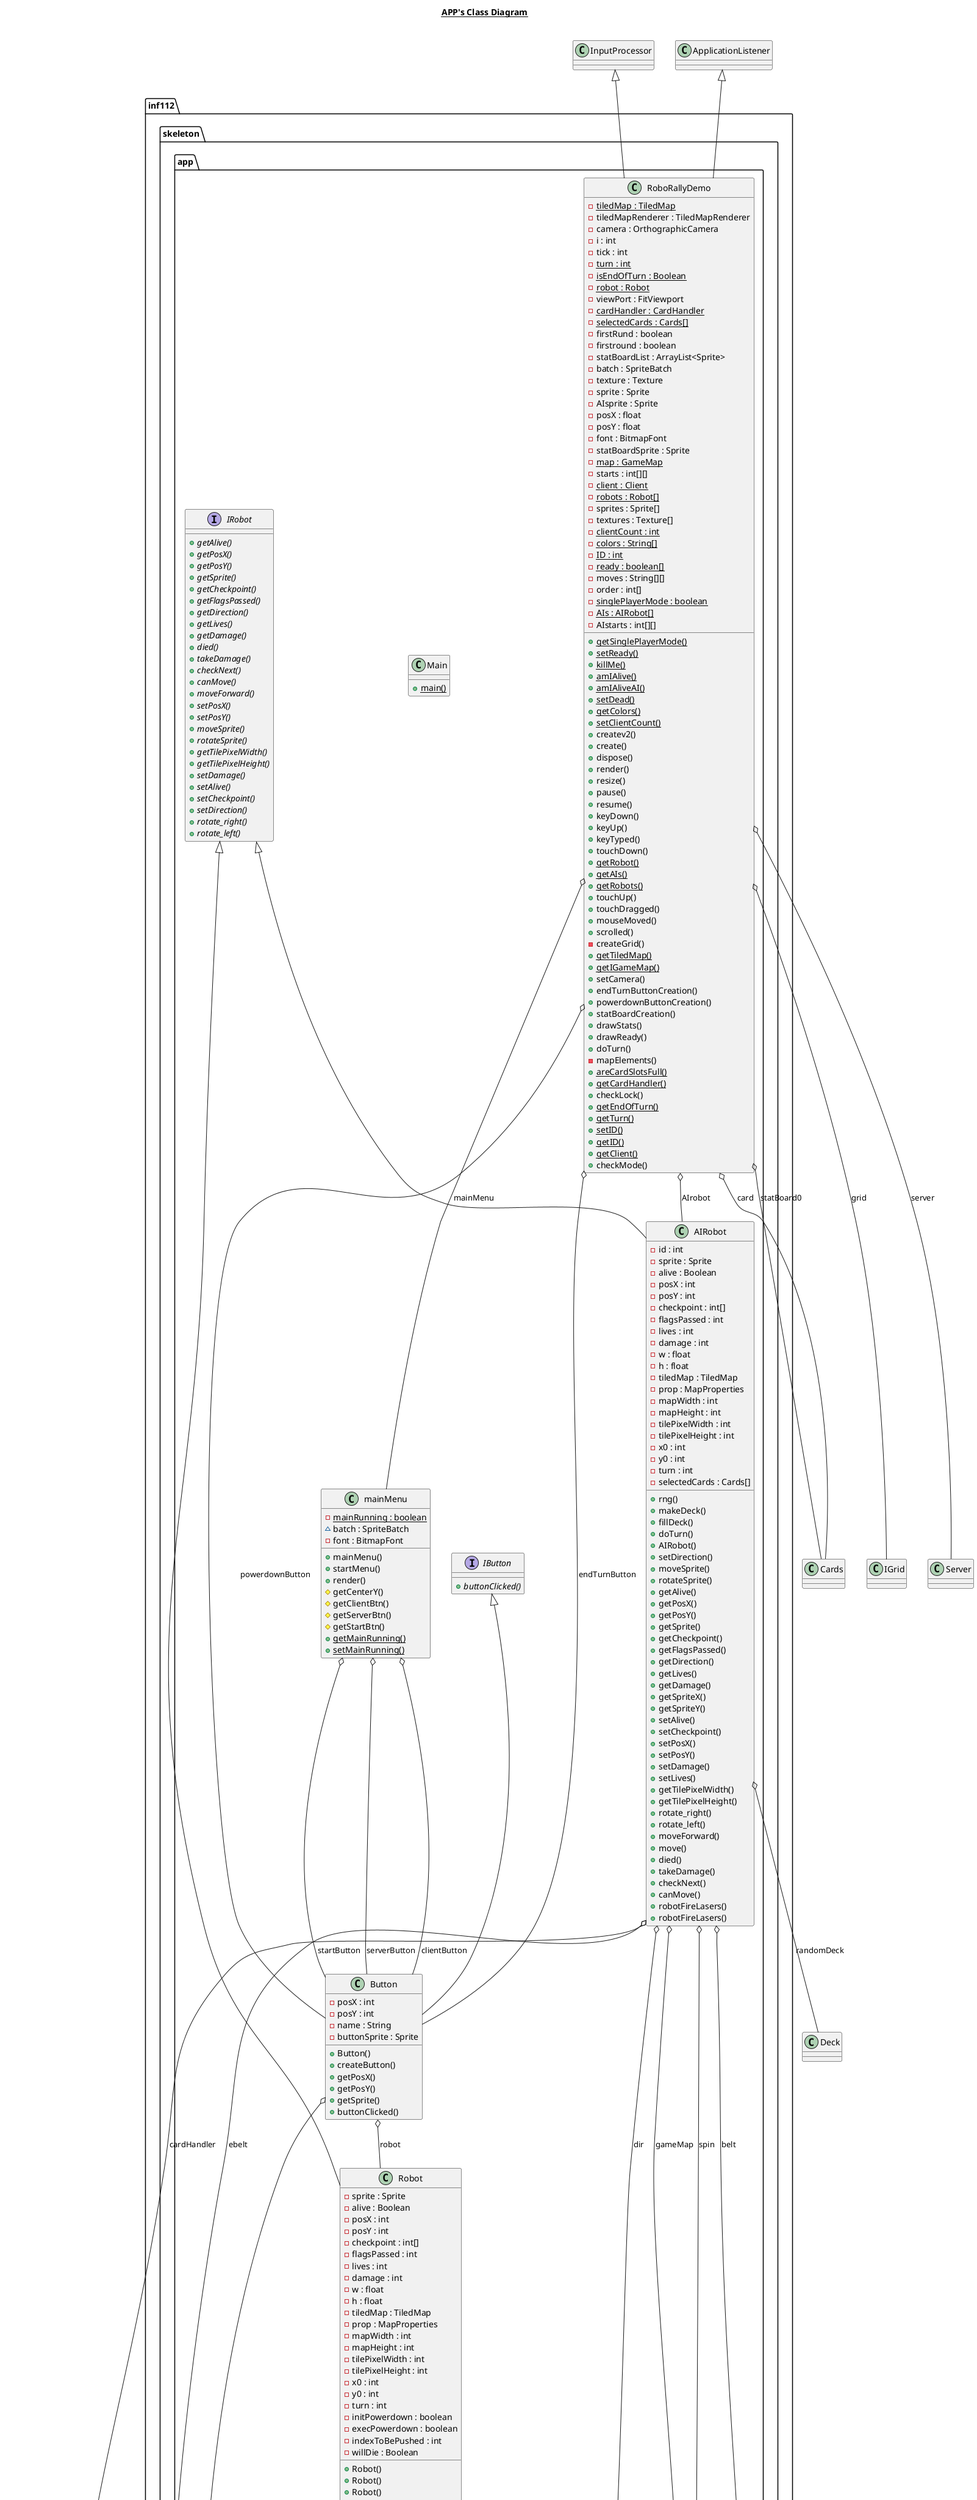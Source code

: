@startuml

title __APP's Class Diagram__\n

  package inf112.skeleton.app {
    class AIRobot {
        - id : int
        - sprite : Sprite
        - alive : Boolean
        - posX : int
        - posY : int
        - checkpoint : int[]
        - flagsPassed : int
        - lives : int
        - damage : int
        - w : float
        - h : float
        - tiledMap : TiledMap
        - prop : MapProperties
        - mapWidth : int
        - mapHeight : int
        - tilePixelWidth : int
        - tilePixelHeight : int
        - x0 : int
        - y0 : int
        - turn : int
        - selectedCards : Cards[]
        + rng()
        + makeDeck()
        + fillDeck()
        + doTurn()
        + AIRobot()
        + setDirection()
        + moveSprite()
        + rotateSprite()
        + getAlive()
        + getPosX()
        + getPosY()
        + getSprite()
        + getCheckpoint()
        + getFlagsPassed()
        + getDirection()
        + getLives()
        + getDamage()
        + getSpriteX()
        + getSpriteY()
        + setAlive()
        + setCheckpoint()
        + setPosX()
        + setPosY()
        + setDamage()
        + setLives()
        + getTilePixelWidth()
        + getTilePixelHeight()
        + rotate_right()
        + rotate_left()
        + moveForward()
        + move()
        + died()
        + takeDamage()
        + checkNext()
        + canMove()
        + robotFireLasers()
        + robotFireLasers()
    }
  }
  

  package inf112.skeleton.app {
    class Button {
        - posX : int
        - posY : int
        - name : String
        - buttonSprite : Sprite
        + Button()
        + createButton()
        + getPosX()
        + getPosY()
        + getSprite()
        + buttonClicked()
    }
  }
  

  package inf112.skeleton.app {
    interface IButton {
        {abstract} + buttonClicked()
    }
  }
  

  package inf112.skeleton.app {
    interface IRobot {
        {abstract} + getAlive()
        {abstract} + getPosX()
        {abstract} + getPosY()
        {abstract} + getSprite()
        {abstract} + getCheckpoint()
        {abstract} + getFlagsPassed()
        {abstract} + getDirection()
        {abstract} + getLives()
        {abstract} + getDamage()
        {abstract} + died()
        {abstract} + takeDamage()
        {abstract} + checkNext()
        {abstract} + canMove()
        {abstract} + moveForward()
        {abstract} + setPosX()
        {abstract} + setPosY()
        {abstract} + moveSprite()
        {abstract} + rotateSprite()
        {abstract} + getTilePixelWidth()
        {abstract} + getTilePixelHeight()
        {abstract} + setDamage()
        {abstract} + setAlive()
        {abstract} + setCheckpoint()
        {abstract} + setDirection()
        {abstract} + rotate_right()
        {abstract} + rotate_left()
    }
  }
  

  package inf112.skeleton.app {
    class Main {
        {static} + main()
    }
  }
  

  package inf112.skeleton.app {
    class RoboRallyDemo {
        {static} - tiledMap : TiledMap
        - tiledMapRenderer : TiledMapRenderer
        - camera : OrthographicCamera
        - i : int
        - tick : int
        {static} - turn : int
        {static} - isEndOfTurn : Boolean
        {static} - robot : Robot
        - viewPort : FitViewport
        {static} - cardHandler : CardHandler
        {static} - selectedCards : Cards[]
        - firstRund : boolean
        - firstround : boolean
        - statBoardList : ArrayList<Sprite>
        - batch : SpriteBatch
        - texture : Texture
        - sprite : Sprite
        - AIsprite : Sprite
        - posX : float
        - posY : float
        - font : BitmapFont
        - statBoardSprite : Sprite
        {static} - map : GameMap
        - starts : int[][]
        {static} - client : Client
        {static} - robots : Robot[]
        - sprites : Sprite[]
        - textures : Texture[]
        {static} - clientCount : int
        {static} - colors : String[]
        {static} - ID : int
        {static} - ready : boolean[]
        - moves : String[][]
        - order : int[]
        {static} - singlePlayerMode : boolean
        {static} - AIs : AIRobot[]
        - AIstarts : int[][]
        {static} + getSinglePlayerMode()
        {static} + setReady()
        {static} + killMe()
        {static} + amIAlive()
        {static} + amIAliveAI()
        {static} + setDead()
        {static} + getColors()
        {static} + setClientCount()
        + createv2()
        + create()
        + dispose()
        + render()
        + resize()
        + pause()
        + resume()
        + keyDown()
        + keyUp()
        + keyTyped()
        + touchDown()
        {static} + getRobot()
        {static} + getAIs()
        {static} + getRobots()
        + touchUp()
        + touchDragged()
        + mouseMoved()
        + scrolled()
        - createGrid()
        {static} + getTiledMap()
        {static} + getIGameMap()
        + setCamera()
        + endTurnButtonCreation()
        + powerdownButtonCreation()
        + statBoardCreation()
        + drawStats()
        + drawReady()
        + doTurn()
        - mapElements()
        {static} + areCardSlotsFull()
        {static} + getCardHandler()
        + checkLock()
        {static} + getEndOfTurn()
        {static} + getTurn()
        {static} + setID()
        {static} + getID()
        {static} + getClient()
        + checkMode()
    }
  }
  

  package inf112.skeleton.app {
    class Robot {
        - sprite : Sprite
        - alive : Boolean
        - posX : int
        - posY : int
        - checkpoint : int[]
        - flagsPassed : int
        - lives : int
        - damage : int
        - w : float
        - h : float
        - tiledMap : TiledMap
        - prop : MapProperties
        - mapWidth : int
        - mapHeight : int
        - tilePixelWidth : int
        - tilePixelHeight : int
        - x0 : int
        - y0 : int
        - turn : int
        - initPowerdown : boolean
        - execPowerdown : boolean
        - indexToBePushed : int
        - willDie : Boolean
        + Robot()
        + Robot()
        + Robot()
        + getAlive()
        + getPosX()
        + getPosY()
        + getSprite()
        + getCheckpoint()
        + getFlagsPassed()
        + getDirection()
        + getLives()
        + getDamage()
        + getSpriteX()
        + getSpriteY()
        + moveSprite()
        + rotateSprite()
        + getTilePixelWidth()
        + getTilePixelHeight()
        + setAlive()
        + setCheckpoint()
        + setFlagsPassed()
        + setDirection()
        + setPosX()
        + setPosY()
        + setDamage()
        + rotate_right()
        + rotate_left()
        + moveForward()
        + move()
        + died()
        + takeDamage()
        + getExecPowerdown()
        + setExecPowerdown()
        + getInitPowerdown()
        + robotFireLasers()
        + setInitPowerdown()
        + doPowerdown()
        + playerCollidesWithPlayer()
        + checkNext()
        + canPush()
        + pushRobot()
        - updateMeOnline()
        + canMove()
    }
  }
  

  package inf112.skeleton.app {
    class mainMenu {
        {static} - mainRunning : boolean
        ~ batch : SpriteBatch
        - font : BitmapFont
        + mainMenu()
        + startMenu()
        + render()
        # getCenterY()
        # getClientBtn()
        # getServerBtn()
        # getStartBtn()
        {static} + getMainRunning()
        {static} + setMainRunning()
    }
  }
  

  AIRobot -up-|> IRobot
  AIRobot o-- CardHandler : cardHandler
  AIRobot o-- Direction : dir
  AIRobot o-- GameMap : gameMap
  AIRobot o-- Deck : randomDeck
  AIRobot o-- ExpressBelt : ebelt
  AIRobot o-- Belt : belt
  AIRobot o-- Spin : spin
  Button -up-|> IButton
  Button o-- CardHandler : cardHandler
  Button o-- Robot : robot
  RoboRallyDemo -up-|> ApplicationListener
  RoboRallyDemo -up-|> InputProcessor
  RoboRallyDemo o-- Button : endTurnButton
  RoboRallyDemo o-- Button : powerdownButton
  RoboRallyDemo o-- AIRobot : AIrobot
  RoboRallyDemo o-- Cards : statBoard0
  RoboRallyDemo o-- Cards : card
  RoboRallyDemo o-- mainMenu : mainMenu
  RoboRallyDemo o-- IGrid : grid
  RoboRallyDemo o-- Server : server
  Robot -up-|> IRobot
  Robot o-- CardHandler : cardHandler
  Robot o-- Direction : dir
  Robot o-- GameMap : gameMap
  Robot o-- ExpressBelt : ebelt
  Robot o-- Belt : belt
  Robot o-- Spin : spin
  Robot o-- Direction : dirToBePushed
  mainMenu o-- Button : serverButton
  mainMenu o-- Button : clientButton
  mainMenu o-- Button : startButton


right footer


PlantUML diagram generated by SketchIt! (https://bitbucket.org/pmesmeur/sketch.it)
For more information about this tool, please contact philippe.mesmeur@gmail.com
endfooter

@enduml
